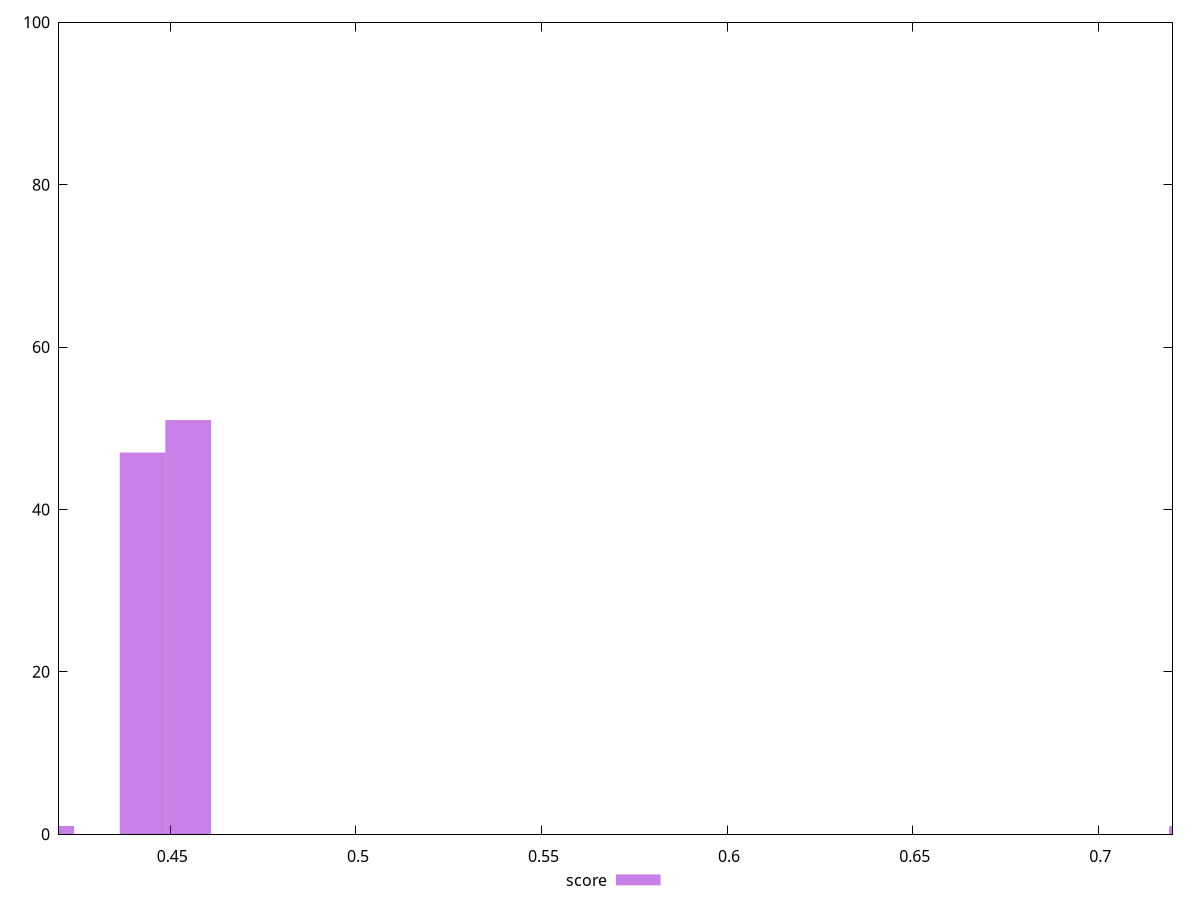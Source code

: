 reset

$score <<EOF
0.7252284225105905 1
0.4548042649642686 51
0.4425122578030722 47
0.41792824348067925 1
EOF

set key outside below
set boxwidth 0.01229200716119645
set xrange [0.42:0.72]
set yrange [0:100]
set trange [0:100]
set style fill transparent solid 0.5 noborder
set terminal svg size 640, 490 enhanced background rgb 'white'
set output "report_00018_2021-02-10T15-25-16.877Z/largest-contentful-paint/samples/pages+cached+noadtech+nomedia+nocss/score/histogram.svg"

plot $score title "score" with boxes

reset
